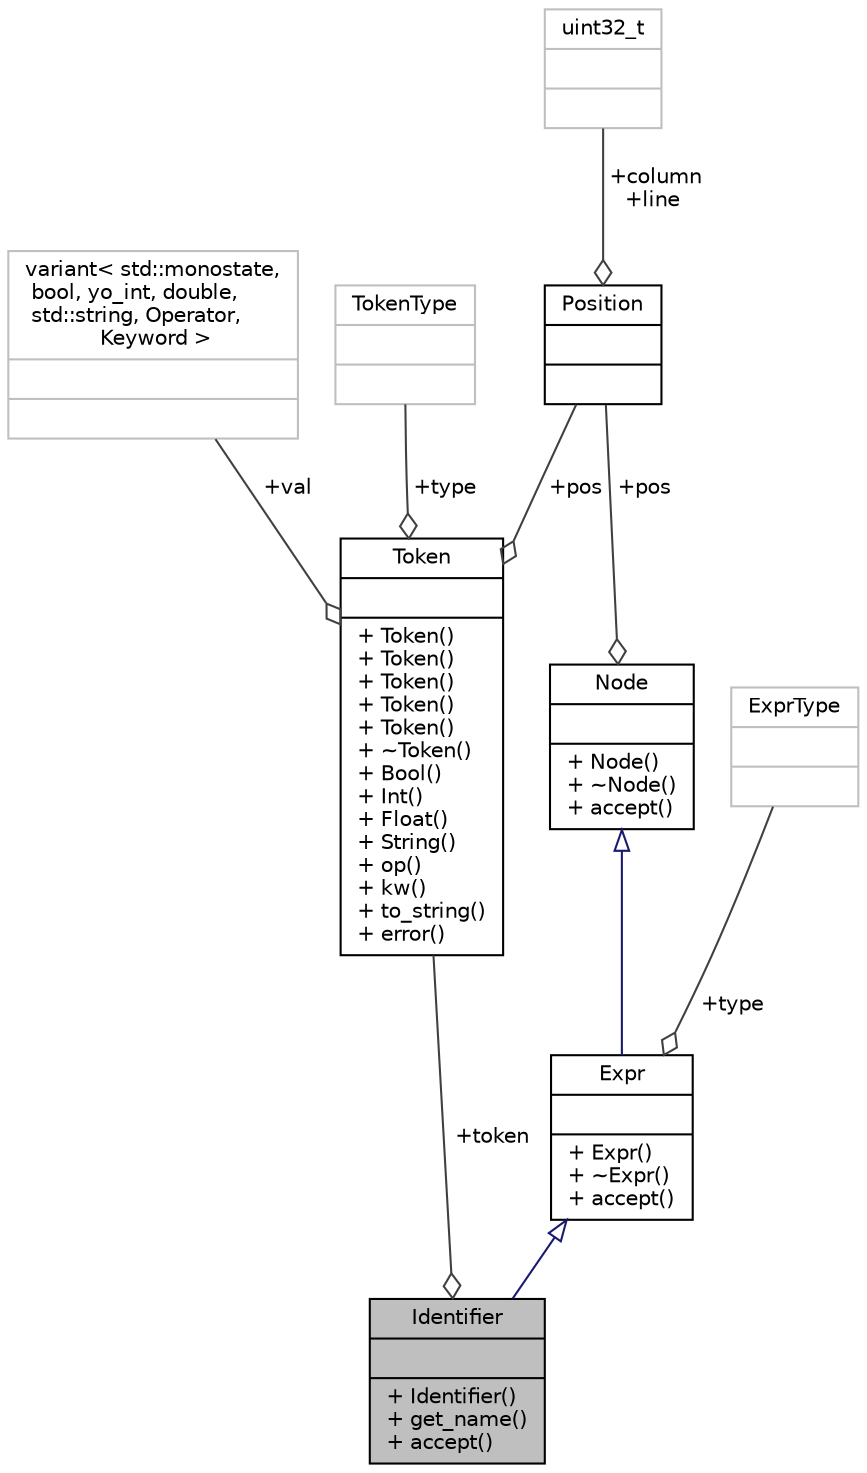digraph "Identifier"
{
 // LATEX_PDF_SIZE
  edge [fontname="Helvetica",fontsize="10",labelfontname="Helvetica",labelfontsize="10"];
  node [fontname="Helvetica",fontsize="10",shape=record];
  Node1 [label="{Identifier\n||+ Identifier()\l+ get_name()\l+ accept()\l}",height=0.2,width=0.4,color="black", fillcolor="grey75", style="filled", fontcolor="black",tooltip=" "];
  Node2 -> Node1 [dir="back",color="midnightblue",fontsize="10",style="solid",arrowtail="onormal",fontname="Helvetica"];
  Node2 [label="{Expr\n||+ Expr()\l+ ~Expr()\l+ accept()\l}",height=0.2,width=0.4,color="black", fillcolor="white", style="filled",URL="$struct_expr.html",tooltip=" "];
  Node3 -> Node2 [dir="back",color="midnightblue",fontsize="10",style="solid",arrowtail="onormal",fontname="Helvetica"];
  Node3 [label="{Node\n||+ Node()\l+ ~Node()\l+ accept()\l}",height=0.2,width=0.4,color="black", fillcolor="white", style="filled",URL="$struct_node.html",tooltip=" "];
  Node4 -> Node3 [color="grey25",fontsize="10",style="solid",label=" +pos" ,arrowhead="odiamond",fontname="Helvetica"];
  Node4 [label="{Position\n||}",height=0.2,width=0.4,color="black", fillcolor="white", style="filled",URL="$struct_position.html",tooltip=" "];
  Node5 -> Node4 [color="grey25",fontsize="10",style="solid",label=" +column\n+line" ,arrowhead="odiamond",fontname="Helvetica"];
  Node5 [label="{uint32_t\n||}",height=0.2,width=0.4,color="grey75", fillcolor="white", style="filled",tooltip=" "];
  Node6 -> Node2 [color="grey25",fontsize="10",style="solid",label=" +type" ,arrowhead="odiamond",fontname="Helvetica"];
  Node6 [label="{ExprType\n||}",height=0.2,width=0.4,color="grey75", fillcolor="white", style="filled",tooltip=" "];
  Node7 -> Node1 [color="grey25",fontsize="10",style="solid",label=" +token" ,arrowhead="odiamond",fontname="Helvetica"];
  Node7 [label="{Token\n||+ Token()\l+ Token()\l+ Token()\l+ Token()\l+ Token()\l+ ~Token()\l+ Bool()\l+ Int()\l+ Float()\l+ String()\l+ op()\l+ kw()\l+ to_string()\l+ error()\l}",height=0.2,width=0.4,color="black", fillcolor="white", style="filled",URL="$struct_token.html",tooltip=" "];
  Node8 -> Node7 [color="grey25",fontsize="10",style="solid",label=" +val" ,arrowhead="odiamond",fontname="Helvetica"];
  Node8 [label="{variant\< std::monostate,\l bool, yo_int, double,\l std::string, Operator,\l Keyword \>\n||}",height=0.2,width=0.4,color="grey75", fillcolor="white", style="filled",tooltip=" "];
  Node4 -> Node7 [color="grey25",fontsize="10",style="solid",label=" +pos" ,arrowhead="odiamond",fontname="Helvetica"];
  Node9 -> Node7 [color="grey25",fontsize="10",style="solid",label=" +type" ,arrowhead="odiamond",fontname="Helvetica"];
  Node9 [label="{TokenType\n||}",height=0.2,width=0.4,color="grey75", fillcolor="white", style="filled",tooltip=" "];
}

